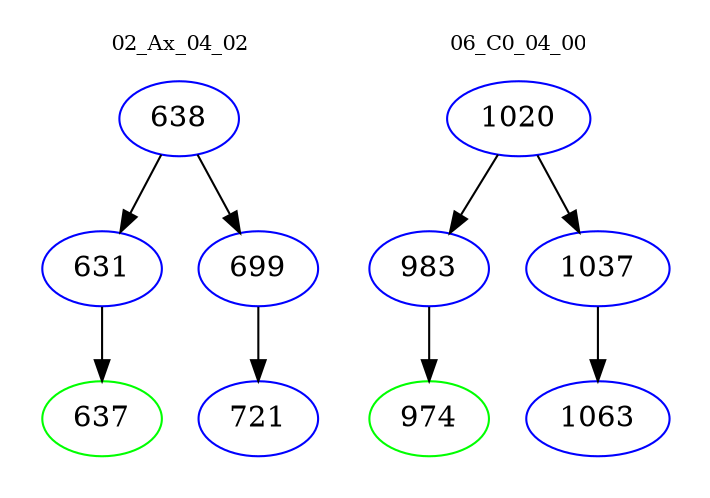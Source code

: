 digraph{
subgraph cluster_0 {
color = white
label = "02_Ax_04_02";
fontsize=10;
T0_638 [label="638", color="blue"]
T0_638 -> T0_631 [color="black"]
T0_631 [label="631", color="blue"]
T0_631 -> T0_637 [color="black"]
T0_637 [label="637", color="green"]
T0_638 -> T0_699 [color="black"]
T0_699 [label="699", color="blue"]
T0_699 -> T0_721 [color="black"]
T0_721 [label="721", color="blue"]
}
subgraph cluster_1 {
color = white
label = "06_C0_04_00";
fontsize=10;
T1_1020 [label="1020", color="blue"]
T1_1020 -> T1_983 [color="black"]
T1_983 [label="983", color="blue"]
T1_983 -> T1_974 [color="black"]
T1_974 [label="974", color="green"]
T1_1020 -> T1_1037 [color="black"]
T1_1037 [label="1037", color="blue"]
T1_1037 -> T1_1063 [color="black"]
T1_1063 [label="1063", color="blue"]
}
}
